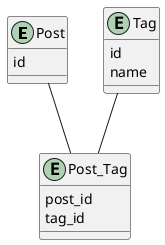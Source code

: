 @startuml TagSchema
entity "Post" {
id
}
entity "Tag" {
id
name
}
entity "Post_Tag" {
post_id
tag_id
}

Post -- Post_Tag
Tag -- Post_Tag
@enduml
